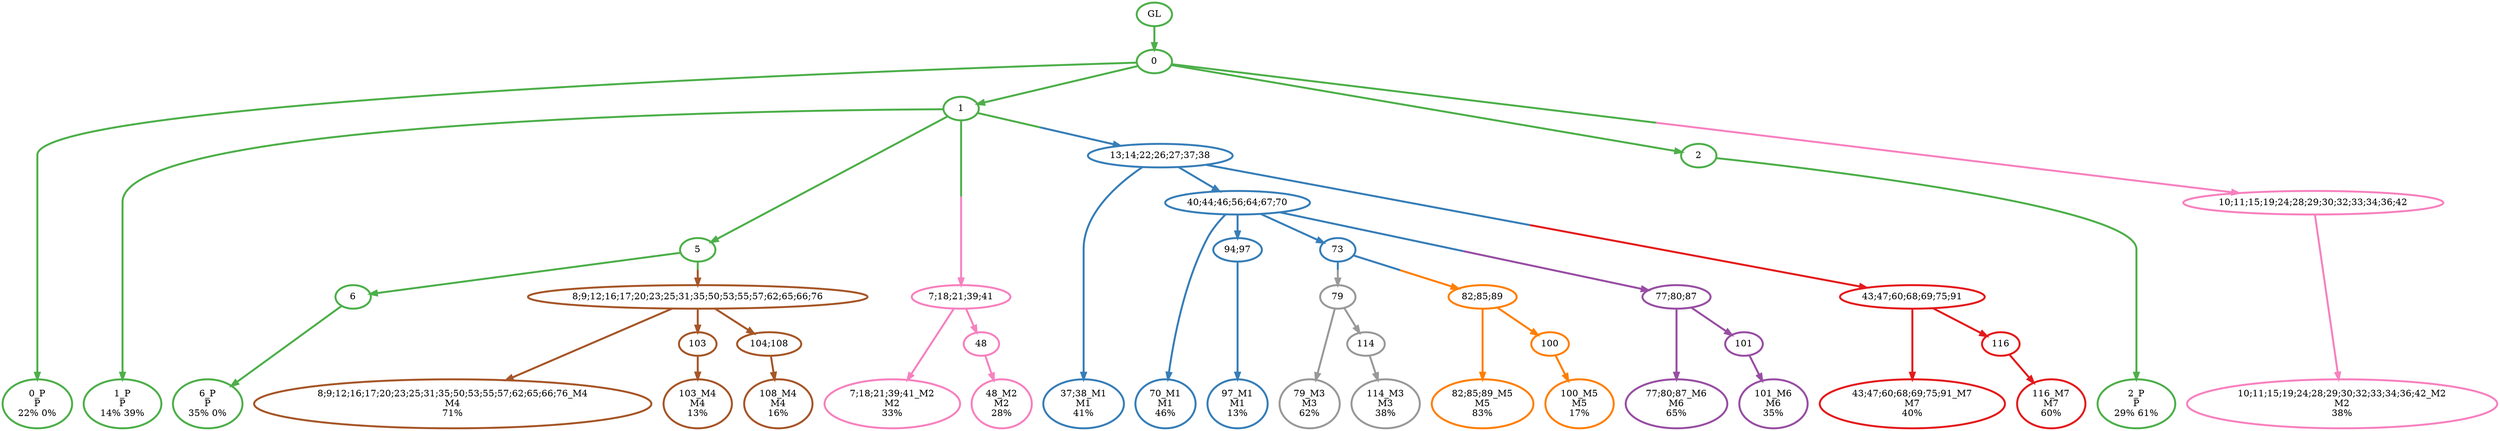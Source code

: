 digraph T {
	{
		rank=same
		42 [penwidth=3,colorscheme=set19,color=3,label="0_P\nP\n22% 0%"]
		40 [penwidth=3,colorscheme=set19,color=3,label="1_P\nP\n14% 39%"]
		37 [penwidth=3,colorscheme=set19,color=3,label="6_P\nP\n35% 0%"]
		34 [penwidth=3,colorscheme=set19,color=3,label="2_P\nP\n29% 61%"]
		33 [penwidth=3,colorscheme=set19,color=2,label="37;38_M1\nM1\n41%"]
		32 [penwidth=3,colorscheme=set19,color=2,label="70_M1\nM1\n46%"]
		30 [penwidth=3,colorscheme=set19,color=2,label="97_M1\nM1\n13%"]
		29 [penwidth=3,colorscheme=set19,color=8,label="7;18;21;39;41_M2\nM2\n33%"]
		27 [penwidth=3,colorscheme=set19,color=8,label="48_M2\nM2\n28%"]
		26 [penwidth=3,colorscheme=set19,color=8,label="10;11;15;19;24;28;29;30;32;33;34;36;42_M2\nM2\n38%"]
		24 [penwidth=3,colorscheme=set19,color=9,label="79_M3\nM3\n62%"]
		22 [penwidth=3,colorscheme=set19,color=9,label="114_M3\nM3\n38%"]
		21 [penwidth=3,colorscheme=set19,color=7,label="8;9;12;16;17;20;23;25;31;35;50;53;55;57;62;65;66;76_M4\nM4\n71%"]
		19 [penwidth=3,colorscheme=set19,color=7,label="103_M4\nM4\n13%"]
		17 [penwidth=3,colorscheme=set19,color=7,label="108_M4\nM4\n16%"]
		16 [penwidth=3,colorscheme=set19,color=5,label="82;85;89_M5\nM5\n83%"]
		14 [penwidth=3,colorscheme=set19,color=5,label="100_M5\nM5\n17%"]
		13 [penwidth=3,colorscheme=set19,color=4,label="77;80;87_M6\nM6\n65%"]
		11 [penwidth=3,colorscheme=set19,color=4,label="101_M6\nM6\n35%"]
		10 [penwidth=3,colorscheme=set19,color=1,label="43;47;60;68;69;75;91_M7\nM7\n40%"]
		8 [penwidth=3,colorscheme=set19,color=1,label="116_M7\nM7\n60%"]
	}
	44 [penwidth=3,colorscheme=set19,color=3,label="GL"]
	43 [penwidth=3,colorscheme=set19,color=3,label="0"]
	41 [penwidth=3,colorscheme=set19,color=3,label="1"]
	39 [penwidth=3,colorscheme=set19,color=3,label="5"]
	38 [penwidth=3,colorscheme=set19,color=3,label="6"]
	36 [penwidth=3,colorscheme=set19,color=2,label="40;44;46;56;64;67;70"]
	35 [penwidth=3,colorscheme=set19,color=3,label="2"]
	31 [penwidth=3,colorscheme=set19,color=2,label="94;97"]
	28 [penwidth=3,colorscheme=set19,color=8,label="48"]
	25 [penwidth=3,colorscheme=set19,color=2,label="73"]
	23 [penwidth=3,colorscheme=set19,color=9,label="114"]
	20 [penwidth=3,colorscheme=set19,color=7,label="103"]
	18 [penwidth=3,colorscheme=set19,color=7,label="104;108"]
	15 [penwidth=3,colorscheme=set19,color=5,label="100"]
	12 [penwidth=3,colorscheme=set19,color=4,label="101"]
	9 [penwidth=3,colorscheme=set19,color=1,label="116"]
	7 [penwidth=3,colorscheme=set19,color=1,label="43;47;60;68;69;75;91"]
	6 [penwidth=3,colorscheme=set19,color=9,label="79"]
	5 [penwidth=3,colorscheme=set19,color=4,label="77;80;87"]
	4 [penwidth=3,colorscheme=set19,color=5,label="82;85;89"]
	3 [penwidth=3,colorscheme=set19,color=7,label="8;9;12;16;17;20;23;25;31;35;50;53;55;57;62;65;66;76"]
	2 [penwidth=3,colorscheme=set19,color=8,label="7;18;21;39;41"]
	1 [penwidth=3,colorscheme=set19,color=8,label="10;11;15;19;24;28;29;30;32;33;34;36;42"]
	0 [penwidth=3,colorscheme=set19,color=2,label="13;14;22;26;27;37;38"]
	44 -> 43 [penwidth=3,colorscheme=set19,color=3]
	43 -> 42 [penwidth=3,colorscheme=set19,color=3]
	43 -> 41 [penwidth=3,colorscheme=set19,color=3]
	43 -> 35 [penwidth=3,colorscheme=set19,color=3]
	43 -> 1 [penwidth=3,colorscheme=set19,color="3;0.5:8"]
	41 -> 40 [penwidth=3,colorscheme=set19,color=3]
	41 -> 39 [penwidth=3,colorscheme=set19,color=3]
	41 -> 2 [penwidth=3,colorscheme=set19,color="3;0.5:8"]
	41 -> 0 [penwidth=3,colorscheme=set19,color="3;0.5:2"]
	39 -> 38 [penwidth=3,colorscheme=set19,color=3]
	39 -> 3 [penwidth=3,colorscheme=set19,color="3;0.5:7"]
	38 -> 37 [penwidth=3,colorscheme=set19,color=3]
	36 -> 32 [penwidth=3,colorscheme=set19,color=2]
	36 -> 25 [penwidth=3,colorscheme=set19,color=2]
	36 -> 31 [penwidth=3,colorscheme=set19,color=2]
	36 -> 5 [penwidth=3,colorscheme=set19,color="2;0.5:4"]
	35 -> 34 [penwidth=3,colorscheme=set19,color=3]
	31 -> 30 [penwidth=3,colorscheme=set19,color=2]
	28 -> 27 [penwidth=3,colorscheme=set19,color=8]
	25 -> 4 [penwidth=3,colorscheme=set19,color="2;0.5:5"]
	25 -> 6 [penwidth=3,colorscheme=set19,color="2;0.5:9"]
	23 -> 22 [penwidth=3,colorscheme=set19,color=9]
	20 -> 19 [penwidth=3,colorscheme=set19,color=7]
	18 -> 17 [penwidth=3,colorscheme=set19,color=7]
	15 -> 14 [penwidth=3,colorscheme=set19,color=5]
	12 -> 11 [penwidth=3,colorscheme=set19,color=4]
	9 -> 8 [penwidth=3,colorscheme=set19,color=1]
	7 -> 10 [penwidth=3,colorscheme=set19,color=1]
	7 -> 9 [penwidth=3,colorscheme=set19,color=1]
	6 -> 24 [penwidth=3,colorscheme=set19,color=9]
	6 -> 23 [penwidth=3,colorscheme=set19,color=9]
	5 -> 13 [penwidth=3,colorscheme=set19,color=4]
	5 -> 12 [penwidth=3,colorscheme=set19,color=4]
	4 -> 16 [penwidth=3,colorscheme=set19,color=5]
	4 -> 15 [penwidth=3,colorscheme=set19,color=5]
	3 -> 21 [penwidth=3,colorscheme=set19,color=7]
	3 -> 20 [penwidth=3,colorscheme=set19,color=7]
	3 -> 18 [penwidth=3,colorscheme=set19,color=7]
	2 -> 29 [penwidth=3,colorscheme=set19,color=8]
	2 -> 28 [penwidth=3,colorscheme=set19,color=8]
	1 -> 26 [penwidth=3,colorscheme=set19,color=8]
	0 -> 36 [penwidth=3,colorscheme=set19,color=2]
	0 -> 33 [penwidth=3,colorscheme=set19,color=2]
	0 -> 7 [penwidth=3,colorscheme=set19,color="2;0.5:1"]
}
